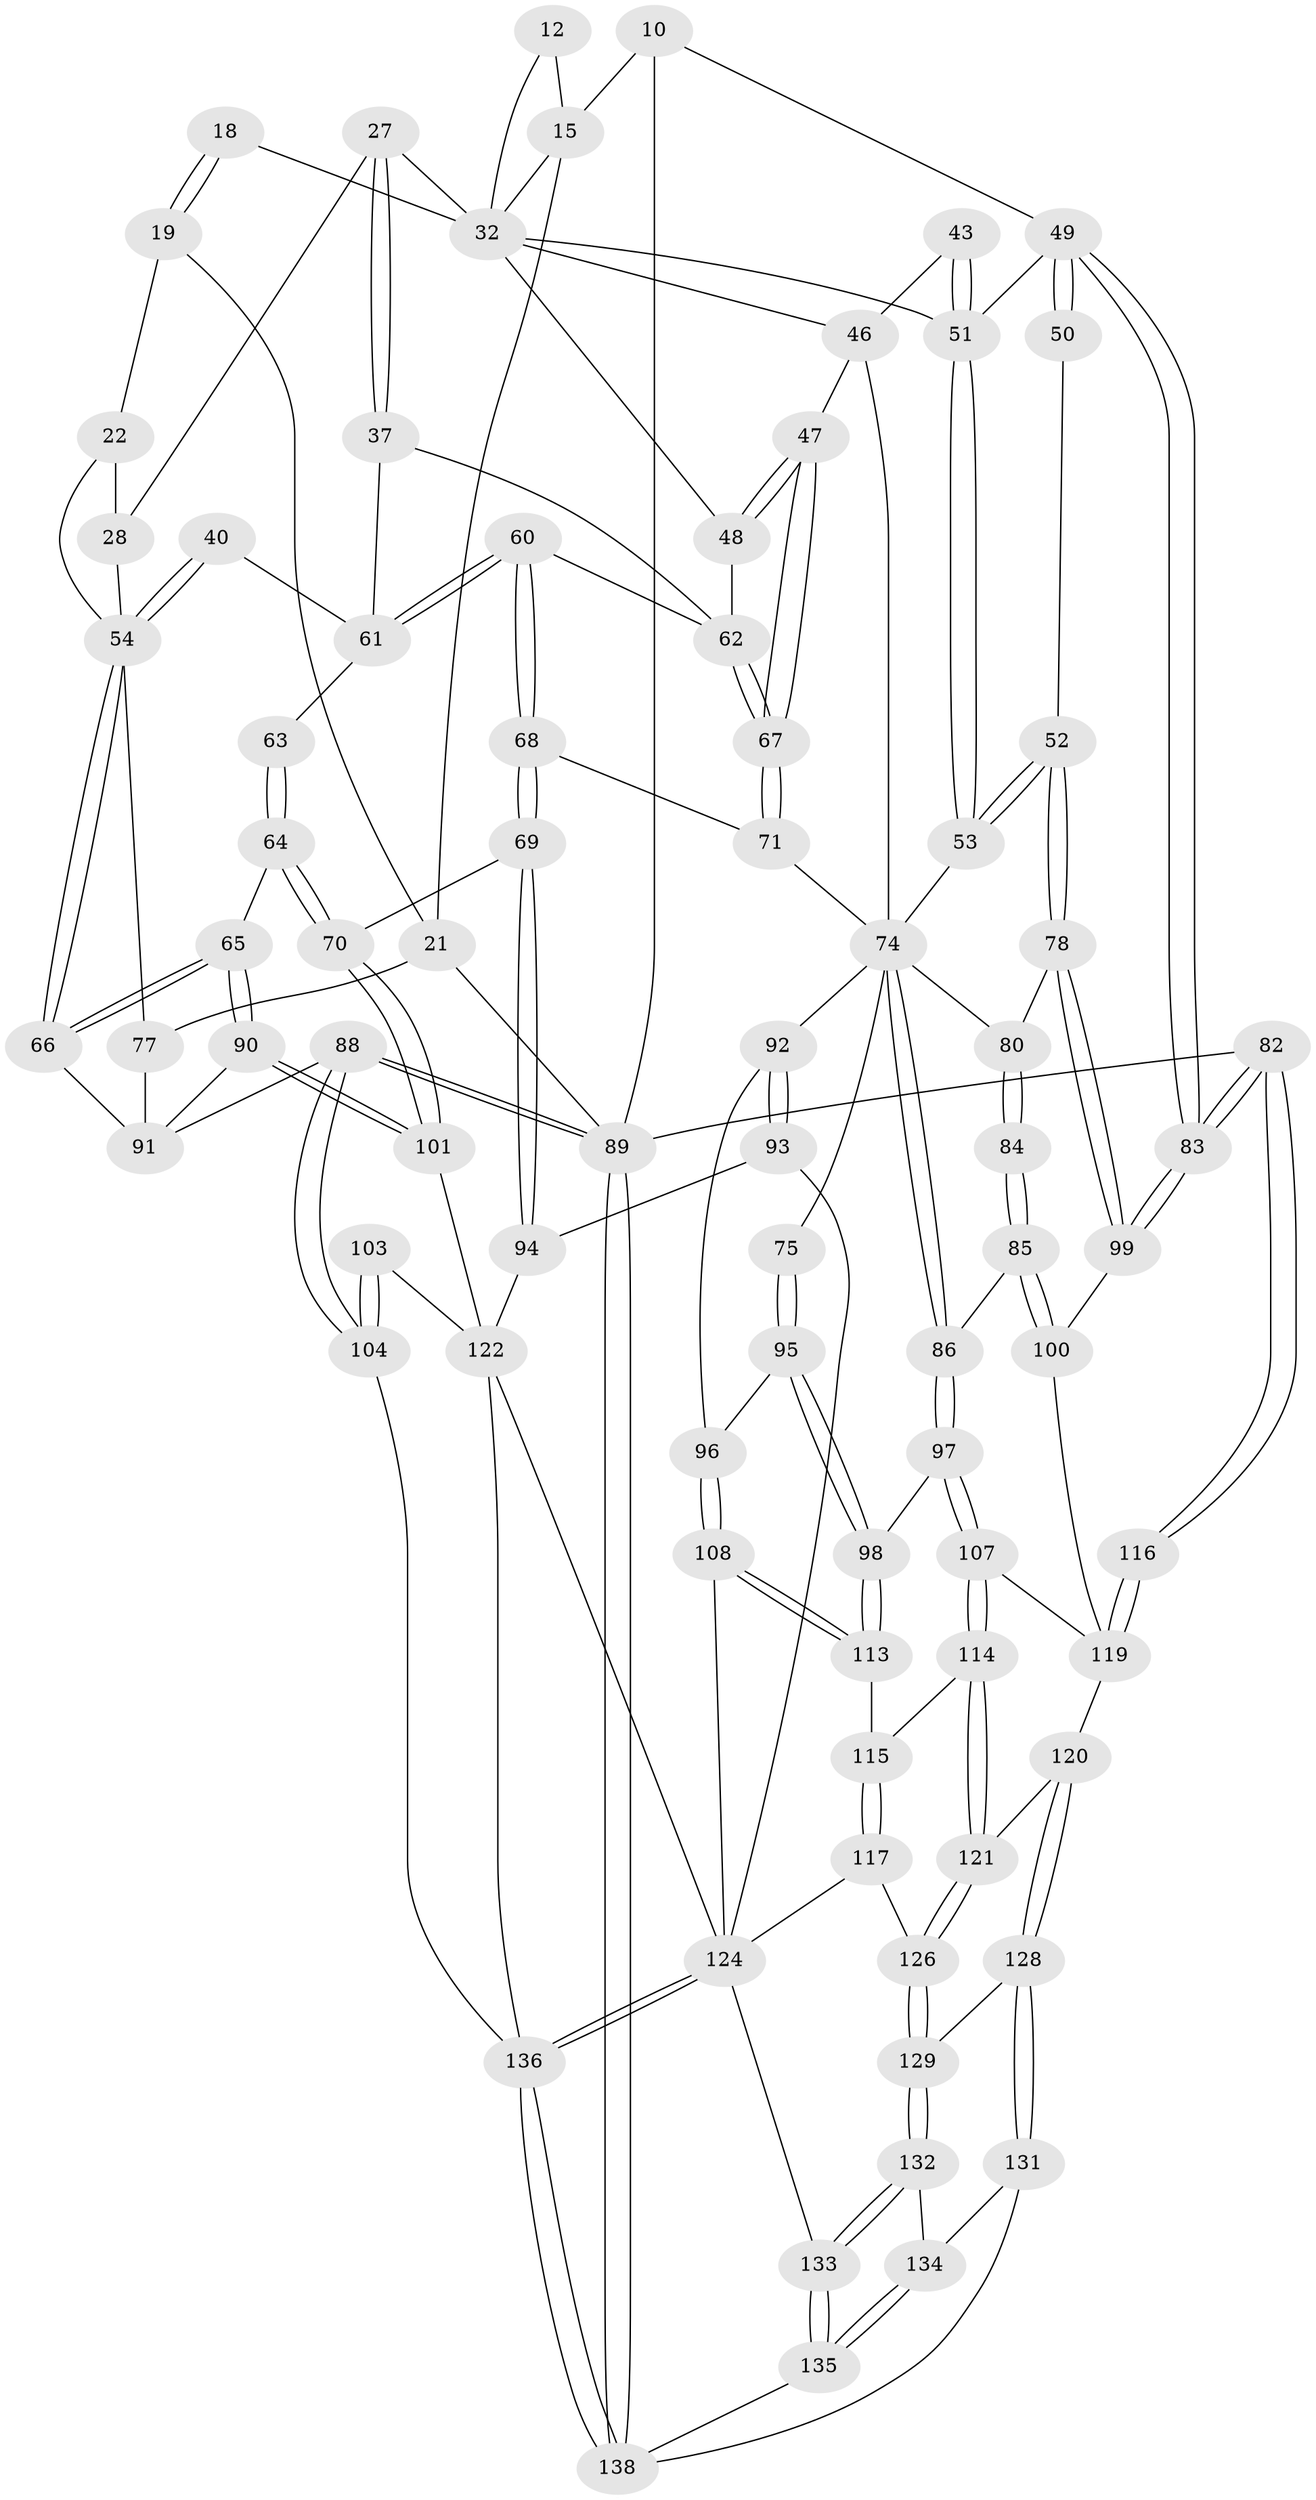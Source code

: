 // original degree distribution, {3: 0.014492753623188406, 4: 0.21014492753623187, 6: 0.1956521739130435, 5: 0.5797101449275363}
// Generated by graph-tools (version 1.1) at 2025/06/03/04/25 22:06:35]
// undirected, 82 vertices, 190 edges
graph export_dot {
graph [start="1"]
  node [color=gray90,style=filled];
  10 [pos="+1+0",super="+2+6"];
  12 [pos="+0.6189327685239066+0.1461268900675345"];
  15 [pos="+0.45534279415333484+0",super="+3+11"];
  18 [pos="+0.4041464297759273+0.06895293904133107"];
  19 [pos="+0.2003356017756303+0.09507440446421767"];
  21 [pos="+0+0.1187630144194439",super="+20"];
  22 [pos="+0.20020000412743627+0.09597281984403327"];
  27 [pos="+0.33820322930018276+0.21418431535444804"];
  28 [pos="+0.23580277972946773+0.2032942535588479"];
  32 [pos="+0.5452550459125629+0.27720992931488203",super="+29+31+30+26+16+17"];
  37 [pos="+0.321784221433295+0.3289478072310861"];
  40 [pos="+0.20422975877979122+0.33970196749523796"];
  43 [pos="+0.6566816742342898+0.3219586687608149"];
  46 [pos="+0.5071667127586198+0.3903713928078146",super="+45+44"];
  47 [pos="+0.49063955619311694+0.389245082300627"];
  48 [pos="+0.45036687654495056+0.3711288408675967",super="+41"];
  49 [pos="+1+0.4311909830553297",super="+9+8+33"];
  50 [pos="+0.9720651344698891+0.43544610902920877"];
  51 [pos="+0.7580377379187346+0.3663263816642557",super="+34+35"];
  52 [pos="+0.9332631600107535+0.45703510999579267"];
  53 [pos="+0.7605520752277863+0.3770649911881716"];
  54 [pos="+0.1324169501584931+0.38230766213061146",super="+24+23+36"];
  60 [pos="+0.3359115119581353+0.4340603591605763"];
  61 [pos="+0.30452641401473207+0.4234718978265489",super="+38+39"];
  62 [pos="+0.3908314115835141+0.43013423622887925",super="+59+42"];
  63 [pos="+0.2703050355272501+0.4312710819758833"];
  64 [pos="+0.22404540139052198+0.5158903975757172"];
  65 [pos="+0.18901705584154688+0.4989282543534036"];
  66 [pos="+0.125513348782148+0.43129579011498914"];
  67 [pos="+0.41779117062108917+0.49410657316619794"];
  68 [pos="+0.33524067007819963+0.5082608948722909"];
  69 [pos="+0.27352881529994805+0.5604820913247643"];
  70 [pos="+0.2617291408026761+0.5554630702491916"];
  71 [pos="+0.4154465797168749+0.5064412997341121"];
  74 [pos="+0.6637034194196717+0.47687760594827827",super="+58+55+73"];
  75 [pos="+0.5860188867249505+0.5111802116818835"];
  77 [pos="+0+0.5168355779263945",super="+25"];
  78 [pos="+0.9296640868040649+0.463238767042761"];
  80 [pos="+0.7486835952001345+0.4997171884441475",super="+79"];
  82 [pos="+1+1"];
  83 [pos="+1+1"];
  84 [pos="+0.7729737629207404+0.5747683725669406"];
  85 [pos="+0.7689839010734213+0.5877416261636695"];
  86 [pos="+0.6785394244271228+0.5520273620521857"];
  88 [pos="+0+0.873925895689383"];
  89 [pos="+0+1",super="+13+81"];
  90 [pos="+0.11338869211067953+0.5900228722012539"];
  91 [pos="+0.08727732510566473+0.5781279561633954",super="+87+76"];
  92 [pos="+0.46442782628274465+0.5641381334573774"];
  93 [pos="+0.3392064923490674+0.6319777875771234"];
  94 [pos="+0.29337370808318575+0.5976620253771644"];
  95 [pos="+0.6000112619601065+0.635387152634866"];
  96 [pos="+0.4803556408437624+0.5910328317365852"];
  97 [pos="+0.6271143924892824+0.6419734051638945"];
  98 [pos="+0.6010418315884413+0.6365895697472579"];
  99 [pos="+0.9049604957687436+0.6649750283719879"];
  100 [pos="+0.7800618646805934+0.6692232167043285"];
  101 [pos="+0.14087259758600498+0.6510292373809756"];
  103 [pos="+0.11343068775750464+0.7346924938546207"];
  104 [pos="+0+0.8367044492956623"];
  107 [pos="+0.7075609472017971+0.7027242556508428"];
  108 [pos="+0.4462558335620587+0.7621514631290724"];
  113 [pos="+0.542177103892787+0.70838360309779"];
  114 [pos="+0.6797355868054475+0.752578296015938"];
  115 [pos="+0.6100069668947905+0.7611651516537108"];
  116 [pos="+0.94501197368785+0.8985284107080673"];
  117 [pos="+0.5606152343030835+0.8048745209056506"];
  119 [pos="+0.797038526908154+0.8437189620379976",super="+106+105"];
  120 [pos="+0.757521176455947+0.8556526311338869"];
  121 [pos="+0.6750883724062507+0.829820631780462"];
  122 [pos="+0.18414250692389267+0.7663638508907178",super="+112+102"];
  124 [pos="+0.34614552506374774+0.9163253745012285",super="+123+118"];
  126 [pos="+0.6546082669501639+0.8555166341799817"];
  128 [pos="+0.7450856242500355+0.9045708629776352"];
  129 [pos="+0.6433631676747616+0.8933106711308298"];
  131 [pos="+0.7690109521120311+1"];
  132 [pos="+0.6432723980955168+0.8934940633501754"];
  133 [pos="+0.5286013850983307+0.9157546347778031"];
  134 [pos="+0.6599343263514708+0.9360350454125348"];
  135 [pos="+0.5676724485291155+1"];
  136 [pos="+0.3149585456248958+0.9986501632511037",super="+127+125"];
  138 [pos="+0.3039622951492455+1",super="+137"];
  10 -- 49 [weight=2];
  10 -- 15 [weight=2];
  10 -- 89 [weight=2];
  12 -- 15 [weight=2];
  12 -- 32;
  15 -- 21;
  15 -- 32 [weight=2];
  18 -- 19;
  18 -- 19;
  18 -- 32 [weight=2];
  19 -- 22;
  19 -- 21;
  21 -- 89 [weight=2];
  21 -- 77;
  22 -- 28;
  22 -- 54;
  27 -- 28;
  27 -- 37;
  27 -- 37;
  27 -- 32;
  28 -- 54;
  32 -- 46;
  32 -- 51;
  32 -- 48;
  37 -- 61;
  37 -- 62;
  40 -- 54 [weight=2];
  40 -- 54;
  40 -- 61;
  43 -- 51 [weight=2];
  43 -- 51;
  43 -- 46;
  46 -- 47;
  46 -- 74 [weight=2];
  47 -- 48;
  47 -- 48;
  47 -- 67;
  47 -- 67;
  48 -- 62 [weight=2];
  49 -- 50 [weight=2];
  49 -- 50;
  49 -- 83;
  49 -- 83;
  49 -- 51;
  50 -- 52;
  51 -- 53;
  51 -- 53;
  52 -- 53;
  52 -- 53;
  52 -- 78;
  52 -- 78;
  53 -- 74;
  54 -- 66;
  54 -- 66;
  54 -- 77;
  60 -- 61;
  60 -- 61;
  60 -- 68;
  60 -- 68;
  60 -- 62;
  61 -- 63 [weight=2];
  62 -- 67;
  62 -- 67;
  63 -- 64;
  63 -- 64;
  64 -- 65;
  64 -- 70;
  64 -- 70;
  65 -- 66;
  65 -- 66;
  65 -- 90;
  65 -- 90;
  66 -- 91;
  67 -- 71;
  67 -- 71;
  68 -- 69;
  68 -- 69;
  68 -- 71;
  69 -- 70;
  69 -- 94;
  69 -- 94;
  70 -- 101;
  70 -- 101;
  71 -- 74;
  74 -- 75 [weight=2];
  74 -- 86;
  74 -- 86;
  74 -- 80;
  74 -- 92;
  75 -- 95;
  75 -- 95;
  77 -- 91 [weight=2];
  78 -- 99;
  78 -- 99;
  78 -- 80;
  80 -- 84 [weight=2];
  80 -- 84;
  82 -- 83;
  82 -- 83;
  82 -- 116;
  82 -- 116;
  82 -- 89;
  83 -- 99;
  83 -- 99;
  84 -- 85;
  84 -- 85;
  85 -- 86;
  85 -- 100;
  85 -- 100;
  86 -- 97;
  86 -- 97;
  88 -- 89;
  88 -- 89;
  88 -- 104;
  88 -- 104;
  88 -- 91;
  89 -- 138 [weight=2];
  89 -- 138;
  90 -- 91;
  90 -- 101;
  90 -- 101;
  92 -- 93;
  92 -- 93;
  92 -- 96;
  93 -- 94;
  93 -- 124;
  94 -- 122;
  95 -- 96;
  95 -- 98;
  95 -- 98;
  96 -- 108;
  96 -- 108;
  97 -- 98;
  97 -- 107;
  97 -- 107;
  98 -- 113;
  98 -- 113;
  99 -- 100;
  100 -- 119;
  101 -- 122;
  103 -- 104;
  103 -- 104;
  103 -- 122 [weight=2];
  104 -- 136;
  107 -- 114;
  107 -- 114;
  107 -- 119;
  108 -- 113;
  108 -- 113;
  108 -- 124;
  113 -- 115;
  114 -- 115;
  114 -- 121;
  114 -- 121;
  115 -- 117;
  115 -- 117;
  116 -- 119 [weight=2];
  116 -- 119;
  117 -- 126;
  117 -- 124;
  119 -- 120;
  120 -- 121;
  120 -- 128;
  120 -- 128;
  121 -- 126;
  121 -- 126;
  122 -- 136;
  122 -- 124;
  124 -- 136 [weight=2];
  124 -- 136;
  124 -- 133;
  126 -- 129;
  126 -- 129;
  128 -- 129;
  128 -- 131;
  128 -- 131;
  129 -- 132;
  129 -- 132;
  131 -- 134;
  131 -- 138;
  132 -- 133;
  132 -- 133;
  132 -- 134;
  133 -- 135;
  133 -- 135;
  134 -- 135;
  134 -- 135;
  135 -- 138;
  136 -- 138;
  136 -- 138;
}
